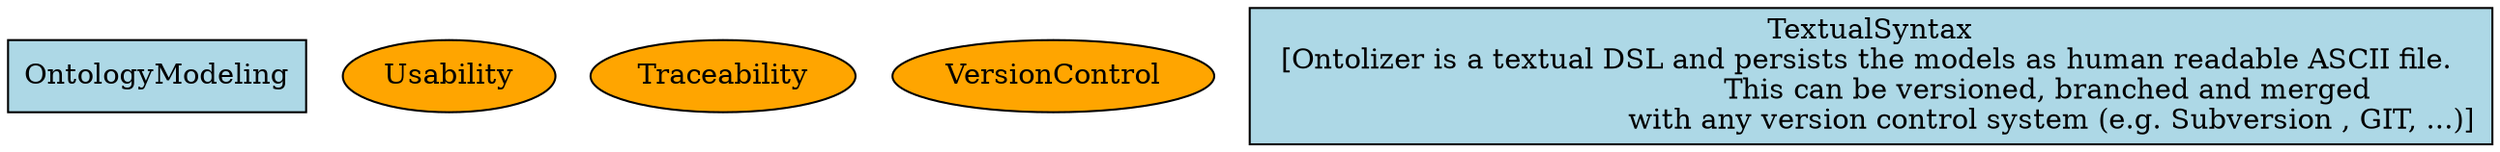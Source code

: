 
	digraph {
		OntologyModeling [shape=rectangle,fillcolor=lightblue,style=filled];				
		Usability [shape=oval,fillcolor=orange,style=filled];				
		Traceability [shape=oval,fillcolor=orange,style=filled];				
		VersionControl [shape=oval,fillcolor=orange,style=filled];				
		TextualSyntax [label="TextualSyntax\n[Ontolizer is a textual DSL and persists the models as human readable ASCII file. 
					This can be versioned, branched and merged 
					with any version control system (e.g. Subversion , GIT, ...)]" shape=rectangle,fillcolor=lightblue,style=filled];				
	}
